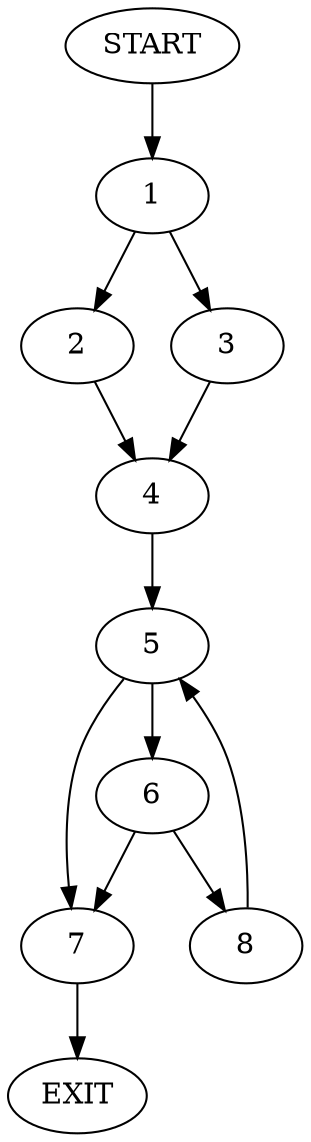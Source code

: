 digraph {
0 [label="START"];
1;
2;
3;
4;
5;
6;
7;
8;
9 [label="EXIT"];
0 -> 1;
1 -> 2;
1 -> 3;
3 -> 4;
2 -> 4;
4 -> 5;
5 -> 6;
5 -> 7;
6 -> 8;
6 -> 7;
7 -> 9;
8 -> 5;
}